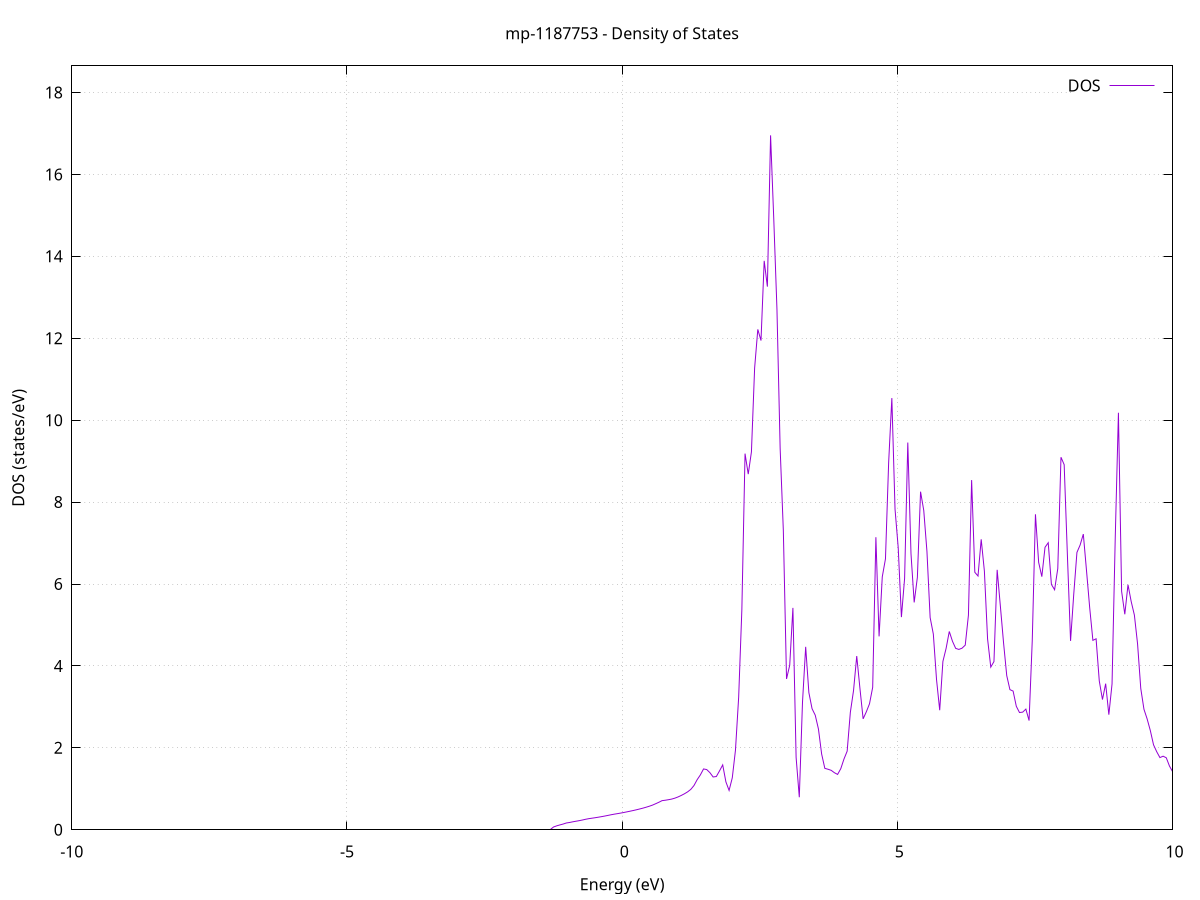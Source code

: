 set title 'mp-1187753 - Density of States'
set xlabel 'Energy (eV)'
set ylabel 'DOS (states/eV)'
set grid
set xrange [-10:10]
set yrange [0:18.650]
set xzeroaxis lt -1
set terminal png size 800,600
set output 'mp-1187753_dos_gnuplot.png'
plot '-' using 1:2 with lines title 'DOS'
-69.437500 0.000000
-69.379500 0.000000
-69.321500 0.000000
-69.263600 0.000000
-69.205600 0.000000
-69.147600 0.000000
-69.089600 0.000000
-69.031600 0.000000
-68.973600 0.000000
-68.915600 0.000000
-68.857700 0.000000
-68.799700 0.000000
-68.741700 0.000000
-68.683700 0.000000
-68.625700 0.000000
-68.567700 0.000000
-68.509700 0.000000
-68.451800 0.000000
-68.393800 0.000000
-68.335800 0.000000
-68.277800 0.000000
-68.219800 0.000000
-68.161800 0.000000
-68.103800 0.000000
-68.045900 0.000000
-67.987900 0.000000
-67.929900 0.000000
-67.871900 0.000000
-67.813900 0.000000
-67.755900 0.000000
-67.697900 0.000000
-67.640000 0.000000
-67.582000 0.000000
-67.524000 0.000000
-67.466000 0.000000
-67.408000 0.000000
-67.350000 0.000000
-67.292000 0.000000
-67.234100 0.000000
-67.176100 0.000000
-67.118100 0.000000
-67.060100 0.000000
-67.002100 0.000000
-66.944100 0.000000
-66.886100 0.000000
-66.828200 0.000000
-66.770200 0.000000
-66.712200 0.000000
-66.654200 0.000000
-66.596200 0.000000
-66.538200 0.000000
-66.480200 0.000000
-66.422200 0.000000
-66.364300 0.000000
-66.306300 0.000000
-66.248300 0.000000
-66.190300 0.000000
-66.132300 0.000000
-66.074300 0.000000
-66.016300 0.000000
-65.958400 0.000000
-65.900400 0.000000
-65.842400 0.000000
-65.784400 0.000000
-65.726400 0.000000
-65.668400 0.000000
-65.610400 0.000000
-65.552500 0.000000
-65.494500 0.000000
-65.436500 0.000000
-65.378500 0.000000
-65.320500 0.000000
-65.262500 0.000000
-65.204500 0.000000
-65.146600 0.000000
-65.088600 0.000000
-65.030600 0.000000
-64.972600 0.000000
-64.914600 0.000000
-64.856600 0.000000
-64.798600 0.000000
-64.740700 0.000000
-64.682700 0.000000
-64.624700 0.000000
-64.566700 0.000000
-64.508700 0.000000
-64.450700 0.000000
-64.392700 0.000000
-64.334800 0.000000
-64.276800 0.000000
-64.218800 0.000000
-64.160800 0.000000
-64.102800 0.000000
-64.044800 0.000000
-63.986800 0.000000
-63.928900 0.000000
-63.870900 0.000000
-63.812900 0.000000
-63.754900 0.000000
-63.696900 0.000000
-63.638900 0.000000
-63.580900 0.000000
-63.523000 0.000000
-63.465000 0.000000
-63.407000 0.000000
-63.349000 0.000000
-63.291000 0.000000
-63.233000 0.000000
-63.175000 0.000000
-63.117100 0.000000
-63.059100 0.000000
-63.001100 0.000000
-62.943100 0.000000
-62.885100 0.000000
-62.827100 0.000000
-62.769100 0.000000
-62.711100 0.000000
-62.653200 0.000000
-62.595200 0.000000
-62.537200 0.000000
-62.479200 0.000000
-62.421200 0.000000
-62.363200 0.000000
-62.305200 0.000000
-62.247300 0.000000
-62.189300 0.000000
-62.131300 0.000000
-62.073300 0.000000
-62.015300 0.000000
-61.957300 0.000000
-61.899300 0.000000
-61.841400 0.000000
-61.783400 0.000000
-61.725400 0.000000
-61.667400 0.000000
-61.609400 0.000000
-61.551400 0.000000
-61.493400 0.000000
-61.435500 0.000000
-61.377500 0.000000
-61.319500 0.000000
-61.261500 0.000000
-61.203500 0.000000
-61.145500 0.000000
-61.087500 0.000000
-61.029600 0.000000
-60.971600 0.000000
-60.913600 0.000000
-60.855600 0.000000
-60.797600 0.000000
-60.739600 0.000000
-60.681600 0.000000
-60.623700 0.000000
-60.565700 0.000000
-60.507700 0.000000
-60.449700 0.000000
-60.391700 0.000000
-60.333700 0.000000
-60.275700 0.000000
-60.217800 0.000000
-60.159800 0.000000
-60.101800 0.000000
-60.043800 0.000000
-59.985800 0.000000
-59.927800 0.000000
-59.869800 0.000000
-59.811900 0.000000
-59.753900 0.000000
-59.695900 0.000000
-59.637900 0.000000
-59.579900 0.000000
-59.521900 0.000000
-59.463900 0.000000
-59.406000 0.000000
-59.348000 0.000000
-59.290000 0.000000
-59.232000 0.000000
-59.174000 0.000000
-59.116000 0.000000
-59.058000 0.000000
-59.000000 0.000000
-58.942100 0.000000
-58.884100 0.000000
-58.826100 0.000000
-58.768100 0.000000
-58.710100 0.000000
-58.652100 0.000000
-58.594100 0.000000
-58.536200 0.000000
-58.478200 0.000000
-58.420200 0.000000
-58.362200 0.000000
-58.304200 0.000000
-58.246200 0.000000
-58.188200 0.000000
-58.130300 0.000000
-58.072300 0.000000
-58.014300 0.000000
-57.956300 0.000000
-57.898300 0.000000
-57.840300 0.000000
-57.782300 0.000000
-57.724400 0.000000
-57.666400 0.000000
-57.608400 0.000000
-57.550400 0.000000
-57.492400 0.000000
-57.434400 0.000000
-57.376400 0.000000
-57.318500 0.000000
-57.260500 0.000000
-57.202500 0.000000
-57.144500 0.000000
-57.086500 0.000000
-57.028500 0.000000
-56.970500 0.000000
-56.912600 0.000000
-56.854600 0.000000
-56.796600 0.000000
-56.738600 0.000000
-56.680600 0.000000
-56.622600 0.000000
-56.564600 0.000000
-56.506700 0.000000
-56.448700 0.000000
-56.390700 0.000000
-56.332700 0.000000
-56.274700 0.000000
-56.216700 0.000000
-56.158700 0.000000
-56.100800 0.000000
-56.042800 0.000000
-55.984800 0.000000
-55.926800 0.000000
-55.868800 0.000000
-55.810800 0.000000
-55.752800 0.000000
-55.694900 0.000000
-55.636900 0.000000
-55.578900 0.000000
-55.520900 0.000000
-55.462900 0.000000
-55.404900 0.000000
-55.346900 0.000000
-55.288900 0.000000
-55.231000 0.000000
-55.173000 0.000000
-55.115000 0.000000
-55.057000 0.000000
-54.999000 0.000000
-54.941000 0.000000
-54.883000 0.000000
-54.825100 0.000000
-54.767100 0.000000
-54.709100 0.000000
-54.651100 0.000000
-54.593100 0.000000
-54.535100 0.000000
-54.477100 0.000000
-54.419200 0.000000
-54.361200 0.000000
-54.303200 0.000000
-54.245200 0.000000
-54.187200 0.000000
-54.129200 0.000000
-54.071200 0.000000
-54.013300 0.000000
-53.955300 0.000000
-53.897300 0.000000
-53.839300 0.000000
-53.781300 0.000000
-53.723300 0.000000
-53.665300 0.000000
-53.607400 0.000000
-53.549400 0.000000
-53.491400 0.000000
-53.433400 0.000000
-53.375400 0.000000
-53.317400 0.000000
-53.259400 0.000000
-53.201500 0.000000
-53.143500 0.000000
-53.085500 0.000000
-53.027500 0.000000
-52.969500 0.000000
-52.911500 0.000000
-52.853500 0.000000
-52.795600 0.000000
-52.737600 0.000000
-52.679600 0.000000
-52.621600 0.000000
-52.563600 0.000000
-52.505600 0.000000
-52.447600 0.000000
-52.389700 0.000000
-52.331700 0.000000
-52.273700 0.000000
-52.215700 0.000000
-52.157700 0.000000
-52.099700 0.000000
-52.041700 0.000000
-51.983800 0.000000
-51.925800 0.000000
-51.867800 0.000000
-51.809800 0.000000
-51.751800 0.000000
-51.693800 0.000000
-51.635800 0.000000
-51.577800 0.000000
-51.519900 0.000000
-51.461900 0.000000
-51.403900 0.000000
-51.345900 0.000000
-51.287900 0.000000
-51.229900 0.000000
-51.171900 0.000000
-51.114000 0.000000
-51.056000 0.000000
-50.998000 0.000000
-50.940000 0.000000
-50.882000 0.000000
-50.824000 0.000000
-50.766000 0.000000
-50.708100 0.000000
-50.650100 0.000000
-50.592100 0.000000
-50.534100 0.000000
-50.476100 0.000000
-50.418100 0.000000
-50.360100 0.000000
-50.302200 0.000000
-50.244200 0.000000
-50.186200 0.000000
-50.128200 0.000000
-50.070200 0.000000
-50.012200 0.000000
-49.954200 0.000000
-49.896300 0.000000
-49.838300 0.000000
-49.780300 0.000000
-49.722300 0.000000
-49.664300 0.000000
-49.606300 0.000000
-49.548300 0.000000
-49.490400 0.000000
-49.432400 0.000000
-49.374400 0.000000
-49.316400 0.000000
-49.258400 0.000000
-49.200400 0.000000
-49.142400 0.000000
-49.084500 0.000000
-49.026500 0.000000
-48.968500 0.000000
-48.910500 0.000000
-48.852500 0.000000
-48.794500 0.000000
-48.736500 0.000000
-48.678600 0.000000
-48.620600 0.000000
-48.562600 0.000000
-48.504600 0.000000
-48.446600 0.000000
-48.388600 0.000000
-48.330600 0.000000
-48.272700 0.000000
-48.214700 0.000000
-48.156700 0.000000
-48.098700 0.000000
-48.040700 0.000000
-47.982700 0.000000
-47.924700 0.000000
-47.866700 0.000000
-47.808800 0.000000
-47.750800 0.000000
-47.692800 0.000000
-47.634800 0.000000
-47.576800 0.000000
-47.518800 0.000000
-47.460800 0.000000
-47.402900 0.000000
-47.344900 0.000000
-47.286900 0.000000
-47.228900 0.000000
-47.170900 0.000000
-47.112900 0.000000
-47.054900 0.000000
-46.997000 0.000000
-46.939000 0.000000
-46.881000 0.000000
-46.823000 0.000000
-46.765000 0.000000
-46.707000 0.000000
-46.649000 0.000000
-46.591100 0.000000
-46.533100 0.000000
-46.475100 0.000000
-46.417100 0.000000
-46.359100 0.000000
-46.301100 0.000000
-46.243100 0.000000
-46.185200 0.000000
-46.127200 0.000000
-46.069200 0.000000
-46.011200 0.000000
-45.953200 0.000000
-45.895200 0.000000
-45.837200 0.000000
-45.779300 0.000000
-45.721300 0.000000
-45.663300 0.000000
-45.605300 0.000000
-45.547300 0.000000
-45.489300 0.000000
-45.431300 0.000000
-45.373400 0.000000
-45.315400 0.000000
-45.257400 0.000000
-45.199400 0.000000
-45.141400 0.000000
-45.083400 0.000000
-45.025400 0.000000
-44.967500 0.000000
-44.909500 0.000000
-44.851500 0.000000
-44.793500 0.000000
-44.735500 0.000000
-44.677500 0.000000
-44.619500 0.000000
-44.561600 0.000000
-44.503600 0.000000
-44.445600 0.000000
-44.387600 0.000000
-44.329600 0.000000
-44.271600 0.000000
-44.213600 0.000000
-44.155600 0.000000
-44.097700 0.000000
-44.039700 0.000000
-43.981700 0.000000
-43.923700 0.000000
-43.865700 0.000000
-43.807700 0.000000
-43.749700 0.000000
-43.691800 0.000000
-43.633800 0.000000
-43.575800 0.000000
-43.517800 0.000000
-43.459800 0.000000
-43.401800 0.000000
-43.343800 0.000000
-43.285900 0.000000
-43.227900 0.000000
-43.169900 0.000000
-43.111900 0.000000
-43.053900 0.000000
-42.995900 0.000000
-42.937900 0.000000
-42.880000 0.000000
-42.822000 0.000000
-42.764000 0.000000
-42.706000 0.000000
-42.648000 0.000000
-42.590000 0.000000
-42.532000 0.000000
-42.474100 0.000000
-42.416100 0.000000
-42.358100 0.000000
-42.300100 0.000000
-42.242100 0.000000
-42.184100 0.000000
-42.126100 0.000000
-42.068200 0.000000
-42.010200 0.000000
-41.952200 0.000000
-41.894200 0.000000
-41.836200 0.000000
-41.778200 0.000000
-41.720200 0.000000
-41.662300 0.000000
-41.604300 0.000000
-41.546300 0.000000
-41.488300 0.000000
-41.430300 0.000000
-41.372300 0.000000
-41.314300 0.000000
-41.256400 0.000000
-41.198400 0.000000
-41.140400 0.000000
-41.082400 0.000000
-41.024400 0.000000
-40.966400 0.000000
-40.908400 0.000000
-40.850400 0.000000
-40.792500 0.000000
-40.734500 0.000000
-40.676500 0.000000
-40.618500 0.000000
-40.560500 0.000000
-40.502500 0.000000
-40.444500 0.000000
-40.386600 0.000000
-40.328600 0.000000
-40.270600 0.000000
-40.212600 0.000000
-40.154600 0.000000
-40.096600 0.000000
-40.038600 0.000000
-39.980700 0.000000
-39.922700 0.000000
-39.864700 0.000000
-39.806700 0.000000
-39.748700 0.000000
-39.690700 0.000000
-39.632700 0.000000
-39.574800 0.000000
-39.516800 0.000000
-39.458800 0.000000
-39.400800 0.000000
-39.342800 0.000000
-39.284800 0.000000
-39.226800 0.000000
-39.168900 0.000000
-39.110900 0.000000
-39.052900 0.000000
-38.994900 0.000000
-38.936900 0.000000
-38.878900 0.000000
-38.820900 0.000000
-38.763000 0.000000
-38.705000 0.000000
-38.647000 0.000000
-38.589000 0.000000
-38.531000 0.000000
-38.473000 0.000000
-38.415000 0.000000
-38.357100 0.000000
-38.299100 0.000000
-38.241100 0.000000
-38.183100 0.000000
-38.125100 0.000000
-38.067100 0.000000
-38.009100 0.000000
-37.951200 0.000000
-37.893200 0.000000
-37.835200 0.000000
-37.777200 0.000000
-37.719200 0.000000
-37.661200 0.000000
-37.603200 0.000000
-37.545300 0.000000
-37.487300 0.000000
-37.429300 0.000000
-37.371300 0.000000
-37.313300 0.000000
-37.255300 0.000000
-37.197300 0.000000
-37.139300 0.000000
-37.081400 0.000000
-37.023400 0.000000
-36.965400 0.000000
-36.907400 0.000000
-36.849400 0.000000
-36.791400 0.000000
-36.733400 0.000000
-36.675500 0.000000
-36.617500 0.000000
-36.559500 0.000000
-36.501500 0.000000
-36.443500 0.000000
-36.385500 0.000000
-36.327500 0.000000
-36.269600 0.000000
-36.211600 0.000000
-36.153600 0.000000
-36.095600 0.000000
-36.037600 0.000000
-35.979600 0.000000
-35.921600 0.000000
-35.863700 0.000000
-35.805700 0.000000
-35.747700 0.000000
-35.689700 0.000000
-35.631700 0.000000
-35.573700 0.000000
-35.515700 0.000000
-35.457800 0.000000
-35.399800 0.000000
-35.341800 0.000000
-35.283800 0.000000
-35.225800 0.000000
-35.167800 0.000000
-35.109800 0.000000
-35.051900 0.000000
-34.993900 0.000000
-34.935900 0.000000
-34.877900 0.000000
-34.819900 0.000000
-34.761900 0.000000
-34.703900 0.000000
-34.646000 0.000000
-34.588000 0.000000
-34.530000 0.000000
-34.472000 0.000000
-34.414000 0.000000
-34.356000 0.000000
-34.298000 0.000000
-34.240100 0.000000
-34.182100 0.000000
-34.124100 0.000000
-34.066100 0.000000
-34.008100 0.000000
-33.950100 0.000000
-33.892100 0.000000
-33.834200 0.000000
-33.776200 0.000000
-33.718200 0.000000
-33.660200 0.000000
-33.602200 0.000000
-33.544200 0.000000
-33.486200 0.000000
-33.428200 0.000000
-33.370300 0.000000
-33.312300 0.000000
-33.254300 0.000000
-33.196300 0.000000
-33.138300 0.000000
-33.080300 0.000000
-33.022300 0.000000
-32.964400 0.000000
-32.906400 0.000000
-32.848400 0.000000
-32.790400 0.000000
-32.732400 0.000000
-32.674400 0.000000
-32.616400 0.000000
-32.558500 0.000000
-32.500500 0.000000
-32.442500 0.000000
-32.384500 0.000000
-32.326500 0.000000
-32.268500 0.000000
-32.210500 0.000000
-32.152600 0.000000
-32.094600 0.000000
-32.036600 0.000000
-31.978600 0.000000
-31.920600 1.972400
-31.862600 19.259800
-31.804600 24.439900
-31.746700 33.069400
-31.688700 24.578300
-31.630700 17.356900
-31.572700 22.335700
-31.514700 31.941900
-31.456700 32.724300
-31.398700 21.089900
-31.340800 10.938900
-31.282800 13.267900
-31.224800 27.195200
-31.166800 7.067000
-31.108800 0.000000
-31.050800 0.000000
-30.992800 0.000000
-30.934900 0.000000
-30.876900 0.000000
-30.818900 0.000000
-30.760900 0.000000
-30.702900 0.000000
-30.644900 0.000000
-30.586900 0.000000
-30.529000 0.000000
-30.471000 0.000000
-30.413000 0.000000
-30.355000 0.000000
-30.297000 0.000000
-30.239000 0.000000
-30.181000 0.000000
-30.123100 0.000000
-30.065100 0.000000
-30.007100 0.000000
-29.949100 0.000000
-29.891100 0.000000
-29.833100 0.000000
-29.775100 0.000000
-29.717100 0.000000
-29.659200 0.000000
-29.601200 0.000000
-29.543200 0.000000
-29.485200 0.000000
-29.427200 0.000000
-29.369200 0.000000
-29.311200 0.000000
-29.253300 0.000000
-29.195300 0.000000
-29.137300 0.000000
-29.079300 0.000000
-29.021300 0.000000
-28.963300 0.000000
-28.905300 0.000000
-28.847400 0.000000
-28.789400 0.000000
-28.731400 0.000000
-28.673400 0.000000
-28.615400 0.000000
-28.557400 0.000000
-28.499400 0.000000
-28.441500 0.000000
-28.383500 0.000000
-28.325500 0.000000
-28.267500 0.000000
-28.209500 0.000000
-28.151500 0.000000
-28.093500 0.000000
-28.035600 0.000000
-27.977600 0.000000
-27.919600 0.000000
-27.861600 0.000000
-27.803600 0.000000
-27.745600 0.000000
-27.687600 0.000000
-27.629700 0.000000
-27.571700 0.000000
-27.513700 0.000000
-27.455700 0.000000
-27.397700 0.000000
-27.339700 0.000000
-27.281700 0.000000
-27.223800 0.000000
-27.165800 0.000000
-27.107800 0.000000
-27.049800 0.000000
-26.991800 0.000000
-26.933800 0.000000
-26.875800 0.000000
-26.817900 0.000000
-26.759900 0.000000
-26.701900 0.000000
-26.643900 0.000000
-26.585900 0.000000
-26.527900 0.000000
-26.469900 0.000000
-26.412000 0.000000
-26.354000 0.000000
-26.296000 0.000000
-26.238000 0.000000
-26.180000 0.000000
-26.122000 0.000000
-26.064000 0.000000
-26.006000 0.000000
-25.948100 0.000000
-25.890100 0.000000
-25.832100 0.000000
-25.774100 0.000000
-25.716100 0.000000
-25.658100 0.000000
-25.600100 0.000000
-25.542200 0.000000
-25.484200 0.000000
-25.426200 0.000000
-25.368200 0.000000
-25.310200 0.000000
-25.252200 0.000000
-25.194200 0.000000
-25.136300 0.000000
-25.078300 0.000000
-25.020300 0.000000
-24.962300 0.000000
-24.904300 0.000000
-24.846300 0.000000
-24.788300 0.000000
-24.730400 0.000000
-24.672400 0.000000
-24.614400 0.000000
-24.556400 0.000000
-24.498400 0.000000
-24.440400 0.000000
-24.382400 0.000000
-24.324500 0.000000
-24.266500 0.000000
-24.208500 0.000000
-24.150500 0.000000
-24.092500 0.000000
-24.034500 0.000000
-23.976500 0.000000
-23.918600 0.000000
-23.860600 0.000000
-23.802600 0.000000
-23.744600 0.000000
-23.686600 0.000000
-23.628600 0.000000
-23.570600 0.000000
-23.512700 0.000000
-23.454700 0.000000
-23.396700 0.000000
-23.338700 0.000000
-23.280700 0.000000
-23.222700 0.000000
-23.164700 0.000000
-23.106800 0.000000
-23.048800 0.000000
-22.990800 0.000000
-22.932800 0.000000
-22.874800 0.000000
-22.816800 0.000000
-22.758800 0.000000
-22.700900 0.000000
-22.642900 0.000000
-22.584900 0.000000
-22.526900 0.000000
-22.468900 0.000000
-22.410900 0.000000
-22.352900 0.000000
-22.294900 0.000000
-22.237000 0.000000
-22.179000 0.000000
-22.121000 0.000000
-22.063000 0.000000
-22.005000 0.000000
-21.947000 0.000000
-21.889000 0.000000
-21.831100 0.000000
-21.773100 0.000000
-21.715100 0.000000
-21.657100 0.000000
-21.599100 0.000000
-21.541100 0.000000
-21.483100 0.000000
-21.425200 0.000000
-21.367200 0.000000
-21.309200 0.000000
-21.251200 0.000000
-21.193200 0.000000
-21.135200 0.000000
-21.077200 0.000000
-21.019300 0.000000
-20.961300 0.000000
-20.903300 0.000000
-20.845300 0.000000
-20.787300 0.000000
-20.729300 0.000000
-20.671300 0.000000
-20.613400 0.000000
-20.555400 0.000000
-20.497400 0.000000
-20.439400 0.000000
-20.381400 0.000000
-20.323400 0.000000
-20.265400 0.000000
-20.207500 0.000000
-20.149500 0.000000
-20.091500 0.000000
-20.033500 0.000000
-19.975500 0.000000
-19.917500 0.000000
-19.859500 0.000000
-19.801600 0.000000
-19.743600 0.000000
-19.685600 0.000000
-19.627600 0.000000
-19.569600 0.000000
-19.511600 0.000000
-19.453600 0.000000
-19.395700 0.000000
-19.337700 0.000000
-19.279700 0.000000
-19.221700 0.000000
-19.163700 0.000000
-19.105700 0.000000
-19.047700 0.000000
-18.989800 0.000000
-18.931800 0.000000
-18.873800 0.000000
-18.815800 0.000000
-18.757800 0.000000
-18.699800 0.000000
-18.641800 0.000000
-18.583800 0.000000
-18.525900 0.000000
-18.467900 0.000000
-18.409900 0.000000
-18.351900 0.000000
-18.293900 0.000000
-18.235900 0.000000
-18.177900 0.000000
-18.120000 0.000000
-18.062000 0.000000
-18.004000 0.000000
-17.946000 0.000000
-17.888000 0.000000
-17.830000 0.000000
-17.772000 0.000000
-17.714100 0.000000
-17.656100 0.000000
-17.598100 0.000000
-17.540100 0.000000
-17.482100 0.000000
-17.424100 0.000000
-17.366100 0.000000
-17.308200 0.000000
-17.250200 0.000000
-17.192200 0.000000
-17.134200 0.000000
-17.076200 0.000000
-17.018200 0.000000
-16.960200 0.000000
-16.902300 0.000000
-16.844300 0.000000
-16.786300 0.000000
-16.728300 0.000000
-16.670300 0.000000
-16.612300 0.000000
-16.554300 0.000000
-16.496400 0.000000
-16.438400 0.000000
-16.380400 0.000000
-16.322400 0.000000
-16.264400 0.000000
-16.206400 0.000000
-16.148400 0.000000
-16.090500 0.000000
-16.032500 0.000000
-15.974500 0.000000
-15.916500 0.000000
-15.858500 0.000000
-15.800500 0.000000
-15.742500 0.000000
-15.684600 0.000000
-15.626600 0.000000
-15.568600 0.000000
-15.510600 0.000000
-15.452600 0.000000
-15.394600 0.000000
-15.336600 0.000000
-15.278700 0.000000
-15.220700 0.000000
-15.162700 0.000000
-15.104700 0.000000
-15.046700 0.000000
-14.988700 0.000000
-14.930700 0.000000
-14.872700 0.000000
-14.814800 0.000000
-14.756800 0.000000
-14.698800 0.000000
-14.640800 0.000000
-14.582800 0.000000
-14.524800 0.000000
-14.466800 0.000000
-14.408900 0.000000
-14.350900 0.000000
-14.292900 0.000000
-14.234900 0.000000
-14.176900 0.000000
-14.118900 0.000000
-14.060900 0.000000
-14.003000 0.000000
-13.945000 0.000000
-13.887000 0.000000
-13.829000 0.000000
-13.771000 0.000000
-13.713000 0.000000
-13.655000 0.000000
-13.597100 0.000000
-13.539100 0.000000
-13.481100 0.000000
-13.423100 0.000000
-13.365100 0.000000
-13.307100 0.000000
-13.249100 0.000000
-13.191200 0.000000
-13.133200 0.000000
-13.075200 0.000000
-13.017200 0.000000
-12.959200 0.000000
-12.901200 0.000000
-12.843200 0.000000
-12.785300 0.000000
-12.727300 0.000000
-12.669300 0.000000
-12.611300 0.000000
-12.553300 0.000000
-12.495300 0.000000
-12.437300 0.000000
-12.379400 0.000000
-12.321400 0.000000
-12.263400 0.000000
-12.205400 0.000000
-12.147400 0.000000
-12.089400 0.000000
-12.031400 0.000000
-11.973500 0.000000
-11.915500 0.000000
-11.857500 0.000000
-11.799500 0.000000
-11.741500 0.000000
-11.683500 0.000000
-11.625500 0.000000
-11.567600 0.000000
-11.509600 0.000000
-11.451600 0.000000
-11.393600 0.000000
-11.335600 0.000000
-11.277600 0.000000
-11.219600 0.000000
-11.161600 0.000000
-11.103700 0.000000
-11.045700 0.000000
-10.987700 0.000000
-10.929700 0.000000
-10.871700 0.000000
-10.813700 0.000000
-10.755700 0.000000
-10.697800 0.000000
-10.639800 0.000000
-10.581800 0.000000
-10.523800 0.000000
-10.465800 0.000000
-10.407800 0.000000
-10.349800 0.000000
-10.291900 0.000000
-10.233900 0.000000
-10.175900 0.000000
-10.117900 0.000000
-10.059900 0.000000
-10.001900 0.000000
-9.943900 0.000000
-9.886000 0.000000
-9.828000 0.000000
-9.770000 0.000000
-9.712000 0.000000
-9.654000 0.000000
-9.596000 0.000000
-9.538000 0.000000
-9.480100 0.000000
-9.422100 0.000000
-9.364100 0.000000
-9.306100 0.000000
-9.248100 0.000000
-9.190100 0.000000
-9.132100 0.000000
-9.074200 0.000000
-9.016200 0.000000
-8.958200 0.000000
-8.900200 0.000000
-8.842200 0.000000
-8.784200 0.000000
-8.726200 0.000000
-8.668300 0.000000
-8.610300 0.000000
-8.552300 0.000000
-8.494300 0.000000
-8.436300 0.000000
-8.378300 0.000000
-8.320300 0.000000
-8.262400 0.000000
-8.204400 0.000000
-8.146400 0.000000
-8.088400 0.000000
-8.030400 0.000000
-7.972400 0.000000
-7.914400 0.000000
-7.856400 0.000000
-7.798500 0.000000
-7.740500 0.000000
-7.682500 0.000000
-7.624500 0.000000
-7.566500 0.000000
-7.508500 0.000000
-7.450500 0.000000
-7.392600 0.000000
-7.334600 0.000000
-7.276600 0.000000
-7.218600 0.000000
-7.160600 0.000000
-7.102600 0.000000
-7.044600 0.000000
-6.986700 0.000000
-6.928700 0.000000
-6.870700 0.000000
-6.812700 0.000000
-6.754700 0.000000
-6.696700 0.000000
-6.638700 0.000000
-6.580800 0.000000
-6.522800 0.000000
-6.464800 0.000000
-6.406800 0.000000
-6.348800 0.000000
-6.290800 0.000000
-6.232800 0.000000
-6.174900 0.000000
-6.116900 0.000000
-6.058900 0.000000
-6.000900 0.000000
-5.942900 0.000000
-5.884900 0.000000
-5.826900 0.000000
-5.769000 0.000000
-5.711000 0.000000
-5.653000 0.000000
-5.595000 0.000000
-5.537000 0.000000
-5.479000 0.000000
-5.421000 0.000000
-5.363100 0.000000
-5.305100 0.000000
-5.247100 0.000000
-5.189100 0.000000
-5.131100 0.000000
-5.073100 0.000000
-5.015100 0.000000
-4.957200 0.000000
-4.899200 0.000000
-4.841200 0.000000
-4.783200 0.000000
-4.725200 0.000000
-4.667200 0.000000
-4.609200 0.000000
-4.551300 0.000000
-4.493300 0.000000
-4.435300 0.000000
-4.377300 0.000000
-4.319300 0.000000
-4.261300 0.000000
-4.203300 0.000000
-4.145300 0.000000
-4.087400 0.000000
-4.029400 0.000000
-3.971400 0.000000
-3.913400 0.000000
-3.855400 0.000000
-3.797400 0.000000
-3.739400 0.000000
-3.681500 0.000000
-3.623500 0.000000
-3.565500 0.000000
-3.507500 0.000000
-3.449500 0.000000
-3.391500 0.000000
-3.333500 0.000000
-3.275600 0.000000
-3.217600 0.000000
-3.159600 0.000000
-3.101600 0.000000
-3.043600 0.000000
-2.985600 0.000000
-2.927600 0.000000
-2.869700 0.000000
-2.811700 0.000000
-2.753700 0.000000
-2.695700 0.000000
-2.637700 0.000000
-2.579700 0.000000
-2.521700 0.000000
-2.463800 0.000000
-2.405800 0.000000
-2.347800 0.000000
-2.289800 0.000000
-2.231800 0.000000
-2.173800 0.000000
-2.115800 0.000000
-2.057900 0.000000
-1.999900 0.000000
-1.941900 0.000000
-1.883900 0.000000
-1.825900 0.000000
-1.767900 0.000000
-1.709900 0.000000
-1.652000 0.000000
-1.594000 0.000000
-1.536000 0.000000
-1.478000 0.000000
-1.420000 0.000000
-1.362000 0.000000
-1.304000 0.007400
-1.246100 0.068100
-1.188100 0.096600
-1.130100 0.119000
-1.072100 0.140100
-1.014100 0.165600
-0.956100 0.177800
-0.898100 0.194200
-0.840200 0.208400
-0.782200 0.222000
-0.724200 0.237800
-0.666200 0.255800
-0.608200 0.270800
-0.550200 0.282400
-0.492200 0.294000
-0.434200 0.306700
-0.376300 0.320200
-0.318300 0.334600
-0.260300 0.350200
-0.202300 0.366300
-0.144300 0.381000
-0.086300 0.393700
-0.028300 0.407200
0.029600 0.422000
0.087600 0.437900
0.145600 0.454100
0.203600 0.470800
0.261600 0.489000
0.319600 0.508200
0.377600 0.528300
0.435500 0.550700
0.493500 0.575000
0.551500 0.602300
0.609500 0.636400
0.667500 0.671700
0.725500 0.711300
0.783500 0.721200
0.841400 0.734200
0.899400 0.749200
0.957400 0.771800
1.015400 0.801500
1.073400 0.837800
1.131400 0.878400
1.189400 0.925300
1.247300 0.986100
1.305300 1.080400
1.363300 1.223600
1.421300 1.339200
1.479300 1.485500
1.537300 1.469500
1.595300 1.393300
1.653200 1.289100
1.711200 1.299900
1.769200 1.437400
1.827200 1.584200
1.885200 1.169600
1.943200 0.960700
2.001200 1.269200
2.059100 1.943600
2.117100 3.235500
2.175100 5.372600
2.233100 9.183600
2.291100 8.682400
2.349100 9.225900
2.407100 11.270500
2.465000 12.216600
2.523000 11.944200
2.581000 13.890200
2.639000 13.260500
2.697000 16.954400
2.755000 14.912000
2.813000 12.708200
2.870900 9.313300
2.928900 7.306000
2.986900 3.682600
3.044900 4.017700
3.102900 5.417300
3.160900 1.768000
3.218900 0.794100
3.276900 3.110000
3.334800 4.465800
3.392800 3.349100
3.450800 2.955700
3.508800 2.796700
3.566800 2.459700
3.624800 1.849500
3.682800 1.499600
3.740700 1.477800
3.798700 1.451200
3.856700 1.393300
3.914700 1.351300
3.972700 1.492000
4.030700 1.727300
4.088700 1.919200
4.146600 2.869200
4.204600 3.401600
4.262600 4.241000
4.320600 3.453300
4.378600 2.708300
4.436600 2.879300
4.494600 3.075900
4.552500 3.479800
4.610500 7.142900
4.668500 4.721200
4.726500 6.175200
4.784500 6.612900
4.842500 8.966700
4.900500 10.539300
4.958400 7.826700
5.016400 6.885000
5.074400 5.191700
5.132400 6.139100
5.190400 9.453600
5.248400 6.741500
5.306400 5.550400
5.364300 6.163000
5.422300 8.254600
5.480300 7.796900
5.538300 6.794600
5.596300 5.181500
5.654300 4.778000
5.712300 3.669200
5.770200 2.918700
5.828200 4.109600
5.886200 4.427300
5.944200 4.841800
6.002200 4.602000
6.060200 4.428800
6.118200 4.403200
6.176100 4.433700
6.234100 4.508000
6.292100 5.238600
6.350100 8.537500
6.408100 6.286500
6.466100 6.195500
6.524100 7.090900
6.582000 6.315300
6.640000 4.659000
6.698000 3.970700
6.756000 4.107400
6.814000 6.346400
6.872000 5.466500
6.930000 4.569000
6.988000 3.765000
7.045900 3.421700
7.103900 3.386200
7.161900 3.015000
7.219900 2.862400
7.277900 2.872100
7.335900 2.946500
7.393900 2.666000
7.451800 4.619300
7.509800 7.702800
7.567800 6.529400
7.625800 6.179900
7.683800 6.896600
7.741800 7.008000
7.799800 5.989600
7.857700 5.860100
7.915700 6.378700
7.973700 9.095600
8.031700 8.913700
8.089700 6.728200
8.147700 4.611100
8.205700 5.751500
8.263600 6.771300
8.321600 6.952500
8.379600 7.218900
8.437600 6.325700
8.495600 5.419200
8.553600 4.624500
8.611600 4.662900
8.669500 3.635000
8.727500 3.178800
8.785500 3.567400
8.843500 2.809100
8.901500 3.560000
8.959500 7.117900
9.017500 10.181900
9.075400 5.821900
9.133400 5.261200
9.191400 5.982700
9.249400 5.573200
9.307400 5.242000
9.365400 4.536300
9.423400 3.450900
9.481300 2.942400
9.539300 2.705800
9.597300 2.422100
9.655300 2.074300
9.713300 1.905700
9.771300 1.762300
9.829300 1.796600
9.887200 1.757700
9.945200 1.555000
10.003200 1.415600
10.061200 1.381500
10.119200 1.376300
10.177200 1.346100
10.235200 1.320800
10.293100 1.291100
10.351100 1.279200
10.409100 1.269400
10.467100 1.311100
10.525100 1.304500
10.583100 1.318700
10.641100 1.308200
10.699100 1.290300
10.757000 1.309800
10.815000 1.391500
10.873000 1.532400
10.931000 1.720900
10.989000 1.815100
11.047000 1.805700
11.105000 1.779700
11.162900 1.687800
11.220900 1.446100
11.278900 1.288000
11.336900 1.161000
11.394900 1.049700
11.452900 1.013300
11.510900 0.960000
11.568800 0.892200
11.626800 0.812900
11.684800 0.781400
11.742800 0.757500
11.800800 0.736500
11.858800 0.736300
11.916800 0.704300
11.974700 0.700500
12.032700 0.699500
12.090700 0.698600
12.148700 0.698300
12.206700 0.704200
12.264700 0.741400
12.322700 0.780400
12.380600 0.868500
12.438600 1.037400
12.496600 1.224800
12.554600 1.195900
12.612600 1.117500
12.670600 1.019300
12.728600 0.935600
12.786500 0.877100
12.844500 0.809900
12.902500 0.771700
12.960500 0.743400
13.018500 0.717600
13.076500 0.695200
13.134500 0.667700
13.192400 0.611200
13.250400 0.572300
13.308400 0.542900
13.366400 0.579200
13.424400 0.594900
13.482400 0.645000
13.540400 0.906200
13.598300 1.244700
13.656300 1.391500
13.714300 1.399400
13.772300 1.375100
13.830300 1.419400
13.888300 1.199600
13.946300 1.039000
14.004200 0.990500
14.062200 0.943500
14.120200 0.965100
14.178200 0.984100
14.236200 1.008800
14.294200 1.009600
14.352200 0.988400
14.410200 0.946900
14.468100 0.911000
14.526100 0.898800
14.584100 0.894400
14.642100 0.904300
14.700100 0.966100
14.758100 1.140100
14.816100 1.355900
14.874000 1.329700
14.932000 1.323000
14.990000 1.446100
15.048000 1.477500
15.106000 1.421600
15.164000 1.417600
15.222000 1.428100
15.279900 1.423500
15.337900 1.361800
15.395900 1.332000
15.453900 1.305700
15.511900 1.295400
15.569900 1.278300
15.627900 1.298900
15.685800 1.315700
15.743800 1.277700
15.801800 1.250400
15.859800 1.242900
15.917800 1.239100
15.975800 1.244100
16.033800 1.253100
16.091700 1.285600
16.149700 1.320900
16.207700 1.366000
16.265700 1.496900
16.323700 1.551800
16.381700 1.494800
16.439700 1.485500
16.497600 1.473800
16.555600 1.471400
16.613600 1.482400
16.671600 1.494200
16.729600 1.467700
16.787600 1.436700
16.845600 1.416900
16.903500 1.489700
16.961500 1.685800
17.019500 1.854700
17.077500 1.939000
17.135500 1.936300
17.193500 1.929400
17.251500 1.959900
17.309400 2.013600
17.367400 1.974800
17.425400 1.984400
17.483400 2.022300
17.541400 1.994800
17.599400 1.889100
17.657400 1.868900
17.715300 1.847600
17.773300 1.839100
17.831300 2.023600
17.889300 1.909100
17.947300 1.925400
18.005300 1.753700
18.063300 1.779600
18.121300 1.766000
18.179200 1.748200
18.237200 1.735400
18.295200 1.626900
18.353200 1.586300
18.411200 1.638100
18.469200 1.572500
18.527200 1.581400
18.585100 1.683400
18.643100 1.670400
18.701100 1.706200
18.759100 1.753600
18.817100 1.728700
18.875100 1.788700
18.933100 1.833100
18.991000 1.898400
19.049000 1.849400
19.107000 1.747100
19.165000 1.691600
19.223000 1.639600
19.281000 1.629600
19.339000 1.701200
19.396900 1.846700
19.454900 2.057300
19.512900 2.196300
19.570900 2.090300
19.628900 1.943300
19.686900 1.866300
19.744900 2.648500
19.802800 1.964600
19.860800 1.889900
19.918800 1.862100
19.976800 1.891800
20.034800 1.863000
20.092800 1.779600
20.150800 1.766100
20.208700 1.997700
20.266700 2.212000
20.324700 2.119300
20.382700 2.130600
20.440700 2.193600
20.498700 2.309000
20.556700 2.382900
20.614600 2.467200
20.672600 2.496400
20.730600 2.330900
20.788600 2.137200
20.846600 1.993600
20.904600 1.928400
20.962600 1.876900
21.020500 1.930100
21.078500 1.916800
21.136500 2.052500
21.194500 2.228200
21.252500 2.393600
21.310500 2.425000
21.368500 2.303700
21.426500 2.172200
21.484400 2.066700
21.542400 1.964200
21.600400 2.001700
21.658400 2.035700
21.716400 2.065800
21.774400 1.922000
21.832400 1.932200
21.890300 1.847800
21.948300 1.777300
22.006300 1.744200
22.064300 1.777300
22.122300 1.909800
22.180300 1.868400
22.238300 1.866700
22.296200 1.899600
22.354200 1.923800
22.412200 1.938800
22.470200 1.948600
22.528200 1.971900
22.586200 1.933700
22.644200 1.991000
22.702100 2.025000
22.760100 2.007000
22.818100 1.982700
22.876100 2.021500
22.934100 2.047700
22.992100 2.041500
23.050100 1.882800
23.108000 1.845100
23.166000 1.802800
23.224000 1.798500
23.282000 1.813300
23.340000 1.871400
23.398000 1.833700
23.456000 1.859600
23.513900 1.916300
23.571900 2.002500
23.629900 2.097800
23.687900 2.118600
23.745900 2.130800
23.803900 2.096600
23.861900 2.108100
23.919800 2.239900
23.977800 2.088000
24.035800 1.963700
24.093800 1.878800
24.151800 1.812000
24.209800 1.957800
24.267800 2.091700
24.325700 1.979500
24.383700 1.757600
24.441700 1.776200
24.499700 1.925100
24.557700 2.050300
24.615700 2.089700
24.673700 1.988800
24.731600 1.959500
24.789600 1.941100
24.847600 1.882800
24.905600 1.793200
24.963600 1.710100
25.021600 1.612200
25.079600 1.541500
25.137600 1.542700
25.195500 1.601100
25.253500 1.704800
25.311500 1.760100
25.369500 1.743400
25.427500 1.850400
25.485500 1.846800
25.543500 1.703400
25.601400 1.703300
25.659400 1.651200
25.717400 1.674900
25.775400 1.701400
25.833400 1.755000
25.891400 1.806900
25.949400 1.826600
26.007300 1.877100
26.065300 2.019600
26.123300 2.170500
26.181300 2.205600
26.239300 2.394900
26.297300 2.412800
26.355300 2.396100
26.413200 2.400200
26.471200 2.448300
26.529200 2.412000
26.587200 2.343600
26.645200 2.280700
26.703200 2.203400
26.761200 2.083900
26.819100 2.064500
26.877100 2.061200
26.935100 2.104100
26.993100 2.075000
27.051100 1.974700
27.109100 1.915400
27.167100 1.870600
27.225000 1.959700
27.283000 2.198000
27.341000 2.422300
27.399000 2.454500
27.457000 2.475700
27.515000 2.522700
27.573000 2.605500
27.630900 2.713000
27.688900 2.705900
27.746900 2.431900
27.804900 2.365600
27.862900 2.426500
27.920900 2.281700
27.978900 2.237400
28.036800 2.246200
28.094800 2.218300
28.152800 2.250400
28.210800 2.152300
28.268800 2.057600
28.326800 2.022400
28.384800 2.013100
28.442700 1.954200
28.500700 1.935500
28.558700 1.951500
28.616700 1.986700
28.674700 1.995000
28.732700 2.105700
28.790700 2.169500
28.848700 2.313900
28.906600 2.541200
28.964600 2.701100
29.022600 2.668800
29.080600 2.576300
29.138600 2.422600
29.196600 2.293000
29.254600 2.112700
29.312500 2.137700
29.370500 2.198900
29.428500 2.171200
29.486500 2.122300
29.544500 2.098300
29.602500 2.030400
29.660500 1.926400
29.718400 1.910800
29.776400 1.975400
29.834400 1.998300
29.892400 1.829500
29.950400 1.715500
30.008400 1.515300
30.066400 1.417000
30.124300 1.390000
30.182300 1.392100
30.240300 1.437400
30.298300 1.492300
30.356300 1.507500
30.414300 1.611600
30.472300 1.863000
30.530200 2.067300
30.588200 2.261700
30.646200 2.417500
30.704200 2.300100
30.762200 2.109600
30.820200 1.994200
30.878200 1.908600
30.936100 1.793300
30.994100 1.602000
31.052100 1.499800
31.110100 1.441700
31.168100 1.533100
31.226100 1.456100
31.284100 1.399200
31.342000 1.287600
31.400000 1.232700
31.458000 1.220500
31.516000 1.197500
31.574000 1.195500
31.632000 1.287600
31.690000 1.369000
31.747900 1.517200
31.805900 1.440300
31.863900 1.543900
31.921900 1.653700
31.979900 1.775000
32.037900 1.892400
32.095900 2.056800
32.153800 2.109000
32.211800 2.136000
32.269800 2.166600
32.327800 2.189400
32.385800 2.155600
32.443800 2.200700
32.501800 2.223500
32.559800 2.201000
32.617700 2.204100
32.675700 2.153200
32.733700 2.129900
32.791700 2.079400
32.849700 1.985900
32.907700 1.964500
32.965700 2.005800
33.023600 2.037600
33.081600 2.056500
33.139600 2.108000
33.197600 2.224900
33.255600 2.358800
33.313600 2.481300
33.371600 2.622400
33.429500 2.871200
33.487500 2.946300
33.545500 3.050200
33.603500 2.985200
33.661500 2.843900
33.719500 2.727800
33.777500 2.602700
33.835400 2.560700
33.893400 2.276200
33.951400 2.270100
34.009400 2.260400
34.067400 2.298500
34.125400 2.433700
34.183400 2.537000
34.241300 2.599200
34.299300 2.613200
34.357300 2.597300
34.415300 2.585600
34.473300 2.566300
34.531300 2.381800
34.589300 2.351500
34.647200 2.280700
34.705200 2.319200
34.763200 2.487200
34.821200 2.553500
34.879200 2.541700
34.937200 2.536700
34.995200 2.570700
35.053100 2.685100
35.111100 2.619000
35.169100 2.623200
35.227100 2.602900
35.285100 2.545500
35.343100 2.547400
35.401100 2.634600
35.459000 2.793800
35.517000 3.120900
35.575000 3.808800
35.633000 4.814100
35.691000 5.748000
35.749000 8.357000
35.807000 10.665500
35.864900 5.507200
35.922900 3.832000
35.980900 3.172600
36.038900 2.750100
36.096900 2.574600
36.154900 2.583000
36.212900 2.647100
36.270900 2.687000
36.328800 2.695300
36.386800 2.714400
36.444800 2.614400
36.502800 2.582500
36.560800 2.580400
36.618800 2.527500
36.676800 2.364600
36.734700 2.312400
36.792700 2.265600
36.850700 2.193300
36.908700 2.255900
36.966700 2.295900
37.024700 2.394100
37.082700 2.564700
37.140600 2.876000
37.198600 2.894500
37.256600 2.828900
37.314600 2.760900
37.372600 2.637000
37.430600 2.510600
37.488600 2.361000
37.546500 2.324700
37.604500 2.339900
37.662500 2.573200
37.720500 2.475300
37.778500 2.487100
37.836500 2.385400
37.894500 2.280700
37.952400 2.272600
38.010400 2.350200
38.068400 2.411500
38.126400 2.458100
38.184400 2.466600
38.242400 2.445000
38.300400 2.508800
38.358300 2.523000
38.416300 2.548200
38.474300 2.574100
38.532300 2.527400
38.590300 2.475000
38.648300 2.750100
38.706300 2.711000
38.764200 1.349000
38.822200 0.790300
38.880200 0.540200
38.938200 0.427200
38.996200 0.323700
39.054200 0.268500
39.112200 0.224500
39.170100 0.185100
39.228100 0.150300
39.286100 0.117300
39.344100 0.096700
39.402100 0.081500
39.460100 0.071600
39.518100 0.065400
39.576000 0.061400
39.634000 0.057300
39.692000 0.053200
39.750000 0.049400
39.808000 0.046200
39.866000 0.043200
39.924000 0.040200
39.982000 0.037400
40.039900 0.034700
40.097900 0.033300
40.155900 0.032400
40.213900 0.028200
40.271900 0.020100
40.329900 0.013000
40.387900 0.011300
40.445800 0.009900
40.503800 0.008500
40.561800 0.007300
40.619800 0.006100
40.677800 0.005100
40.735800 0.004100
40.793800 0.003300
40.851700 0.002500
40.909700 0.001800
40.967700 0.001300
41.025700 0.000800
41.083700 0.000500
41.141700 0.000200
41.199700 0.000100
41.257600 0.000000
41.315600 0.000000
41.373600 0.000000
41.431600 0.000000
41.489600 0.000000
41.547600 0.000000
41.605600 0.000000
41.663500 0.000000
41.721500 0.000000
41.779500 0.000000
41.837500 0.000000
41.895500 0.000000
41.953500 0.000000
42.011500 0.000000
42.069400 0.000000
42.127400 0.000000
42.185400 0.000000
42.243400 0.000000
42.301400 0.000000
42.359400 0.000000
42.417400 0.000000
42.475300 0.000000
42.533300 0.000000
42.591300 0.000000
42.649300 0.000000
42.707300 0.000000
42.765300 0.000000
42.823300 0.000000
42.881200 0.000000
42.939200 0.000000
42.997200 0.000000
43.055200 0.000000
43.113200 0.000000
43.171200 0.000000
43.229200 0.000000
43.287100 0.000000
43.345100 0.000000
43.403100 0.000000
43.461100 0.000000
43.519100 0.000000
43.577100 0.000000
43.635100 0.000000
43.693100 0.000000
43.751000 0.000000
43.809000 0.000000
43.867000 0.000000
43.925000 0.000000
43.983000 0.000000
44.041000 0.000000
44.099000 0.000000
44.156900 0.000000
44.214900 0.000000
44.272900 0.000000
44.330900 0.000000
44.388900 0.000000
44.446900 0.000000
44.504900 0.000000
44.562800 0.000000
44.620800 0.000000
44.678800 0.000000
44.736800 0.000000
44.794800 0.000000
44.852800 0.000000
44.910800 0.000000
44.968700 0.000000
45.026700 0.000000
45.084700 0.000000
45.142700 0.000000
45.200700 0.000000
45.258700 0.000000
45.316700 0.000000
45.374600 0.000000
45.432600 0.000000
45.490600 0.000000
45.548600 0.000000
45.606600 0.000000
45.664600 0.000000
45.722600 0.000000
45.780500 0.000000
45.838500 0.000000
45.896500 0.000000
45.954500 0.000000
46.012500 0.000000
46.070500 0.000000
46.128500 0.000000
46.186400 0.000000
46.244400 0.000000
46.302400 0.000000
46.360400 0.000000
46.418400 0.000000
46.476400 0.000000
46.534400 0.000000
e
